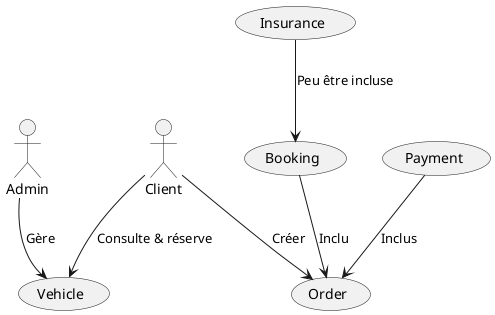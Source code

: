 @startuml
actor "Admin" as fc
actor "Client"as cli
usecase "Vehicle" as UC1
usecase "Order" as order
usecase "Booking" as booking
usecase "Insurance" as insurance
usecase "Payment" as payment
fc --> UC1 : Gère
cli --> UC1 : Consulte & réserve
cli --> order : Créer
booking --> order : Inclu
insurance --> booking : Peu être incluse
payment --> order : Inclus 
@enduml
